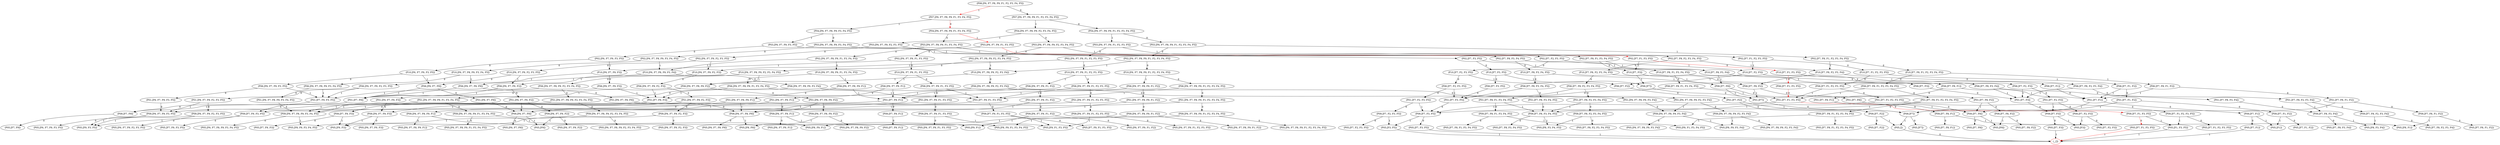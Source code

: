 strict digraph G {
  1 [ label="(P08,[F6, F7, F8, F9, F1, F2, F3, F4, F5])" ];
  2 [ label="(P07,[F6, F7, F8, F9, F1, F3, F4, F5])" ];
  3 [ label="(P04,[F6, F7, F8, F9, F3, F4, F5])" ];
  4 [ label="(P03,[F6, F7, F9, F3, F5])" ];
  5 [ label="(P02,[F7, F3, F5])" ];
  6 [ label="(P10,[F7, F3])" ];
  7 [ label="(P06,[F7])" ];
  8 [ label="(P01,[F7])" ];
  9 [ label="(P09,[F7])" ];
  10 [ label="(P05,[])" ];
  11 [ color="red" label="(_,[])" ];
  12 [ label="(P05,[F7])" ];
  13 [ label="(P06,[F7, F3])" ];
  14 [ label="(P01,[F7, F3])" ];
  15 [ label="(P09,[F7, F3])" ];
  16 [ label="(P05,[F3])" ];
  17 [ label="(P05,[F7, F3])" ];
  18 [ label="(P10,[F7, F3, F5])" ];
  19 [ label="(P06,[F7, F3, F5])" ];
  20 [ label="(P01,[F7, F3, F5])" ];
  21 [ label="(P09,[F7, F3, F5])" ];
  22 [ label="(P05,[F3, F5])" ];
  23 [ label="(P05,[F7, F3, F5])" ];
  24 [ label="(P02,[F6, F7, F9, F3, F5])" ];
  25 [ label="(P10,[F6, F7, F9, F3])" ];
  26 [ label="(P06,[F6, F7, F9])" ];
  27 [ label="(P01,[F7, F9])" ];
  28 [ label="(P09,[F7, F9])" ];
  29 [ label="(P05,[F7, F9])" ];
  30 [ label="(P01,[F6, F7, F9])" ];
  31 [ label="(P09,[F6, F7, F9])" ];
  32 [ label="(P05,[F9])" ];
  33 [ label="(P05,[F6, F7, F9])" ];
  34 [ label="(P06,[F6, F7, F9, F3])" ];
  35 [ label="(P01,[F7, F9, F3])" ];
  36 [ label="(P09,[F7, F9, F3])" ];
  37 [ label="(P05,[F9, F3])" ];
  38 [ label="(P05,[F7, F9, F3])" ];
  39 [ label="(P01,[F6, F7, F9, F3])" ];
  40 [ label="(P09,[F6, F7, F9, F3])" ];
  41 [ label="(P05,[F6, F7, F9, F3])" ];
  42 [ label="(P10,[F6, F7, F9, F3, F5])" ];
  43 [ label="(P06,[F6, F7, F9, F3, F5])" ];
  44 [ label="(P01,[F7, F9, F3, F5])" ];
  45 [ label="(P09,[F7, F9, F3, F5])" ];
  46 [ label="(P05,[F9, F3, F5])" ];
  47 [ label="(P05,[F7, F9, F3, F5])" ];
  48 [ label="(P01,[F6, F7, F9, F3, F5])" ];
  49 [ label="(P09,[F6, F7, F9, F3, F5])" ];
  50 [ label="(P05,[F6, F7, F9, F3, F5])" ];
  51 [ label="(P03,[F6, F7, F8, F9, F3, F4, F5])" ];
  52 [ label="(P02,[F7, F8, F3, F4, F5])" ];
  53 [ label="(P10,[F7, F8, F3, F4])" ];
  54 [ label="(P06,[F7, F8])" ];
  55 [ label="(P01,[F7, F8])" ];
  56 [ label="(P09,[F7, F8])" ];
  57 [ label="(P05,[F8])" ];
  58 [ label="(P05,[F7, F8])" ];
  59 [ label="(P06,[F7, F8, F3, F4])" ];
  60 [ label="(P01,[F7, F8, F3, F4])" ];
  61 [ label="(P09,[F7, F8, F3, F4])" ];
  62 [ label="(P05,[F8, F3, F4])" ];
  63 [ label="(P05,[F7, F8, F3, F4])" ];
  64 [ label="(P10,[F7, F8, F3, F4, F5])" ];
  65 [ label="(P06,[F7, F8, F3, F4, F5])" ];
  66 [ label="(P01,[F7, F8, F3, F4, F5])" ];
  67 [ label="(P09,[F7, F8, F3, F4, F5])" ];
  68 [ label="(P05,[F8, F3, F4, F5])" ];
  69 [ label="(P05,[F7, F8, F3, F4, F5])" ];
  70 [ label="(P02,[F6, F7, F8, F9, F3, F4, F5])" ];
  71 [ label="(P10,[F6, F7, F8, F9, F3, F4])" ];
  72 [ label="(P06,[F6, F7, F8, F9])" ];
  73 [ label="(P01,[F6, F7, F8, F9])" ];
  74 [ label="(P09,[F6, F7, F8, F9])" ];
  75 [ label="(P05,[F8, F9])" ];
  76 [ label="(P05,[F6, F7, F8, F9])" ];
  77 [ label="(P06,[F6, F7, F8, F9, F3, F4])" ];
  78 [ label="(P01,[F6, F7, F8, F9, F3, F4])" ];
  79 [ label="(P09,[F6, F7, F8, F9, F3, F4])" ];
  80 [ label="(P05,[F8, F9, F3, F4])" ];
  81 [ label="(P05,[F6, F7, F8, F9, F3, F4])" ];
  82 [ label="(P10,[F6, F7, F8, F9, F3, F4, F5])" ];
  83 [ label="(P06,[F6, F7, F8, F9, F3, F4, F5])" ];
  84 [ label="(P01,[F6, F7, F8, F9, F3, F4, F5])" ];
  85 [ label="(P09,[F6, F7, F8, F9, F3, F4, F5])" ];
  86 [ label="(P05,[F8, F9, F3, F4, F5])" ];
  87 [ label="(P05,[F6, F7, F8, F9, F3, F4, F5])" ];
  88 [ label="(P04,[F6, F7, F8, F9, F1, F3, F4, F5])" ];
  89 [ label="(P03,[F6, F7, F9, F1, F3, F5])" ];
  90 [ label="(P02,[F7, F1, F3, F5])" ];
  91 [ label="(P10,[F7, F1, F3, F5])" ];
  92 [ label="(P06,[F7, F1])" ];
  93 [ label="(P01,[F7, F1])" ];
  94 [ label="(P09,[F7, F1])" ];
  95 [ label="(P05,[F1])" ];
  96 [ label="(P05,[F7, F1])" ];
  97 [ label="(P06,[F7, F1, F3, F5])" ];
  98 [ label="(P01,[F7, F1, F3, F5])" ];
  99 [ label="(P09,[F7, F1, F3, F5])" ];
  100 [ label="(P05,[F1, F3, F5])" ];
  101 [ label="(P05,[F7, F1, F3, F5])" ];
  102 [ label="(P02,[F6, F7, F9, F1, F3, F5])" ];
  103 [ label="(P10,[F6, F7, F9, F1, F3, F5])" ];
  104 [ label="(P06,[F6, F7, F9, F1])" ];
  105 [ label="(P01,[F7, F9, F1])" ];
  106 [ label="(P09,[F7, F9, F1])" ];
  107 [ label="(P05,[F7, F9, F1])" ];
  108 [ label="(P01,[F6, F7, F9, F1])" ];
  109 [ label="(P09,[F6, F7, F9, F1])" ];
  110 [ label="(P05,[F9, F1])" ];
  111 [ label="(P05,[F6, F7, F9, F1])" ];
  112 [ label="(P06,[F6, F7, F9, F1, F3, F5])" ];
  113 [ label="(P01,[F7, F9, F1, F3, F5])" ];
  114 [ label="(P09,[F7, F9, F1, F3, F5])" ];
  115 [ label="(P05,[F9, F1, F3, F5])" ];
  116 [ label="(P05,[F7, F9, F1, F3, F5])" ];
  117 [ label="(P01,[F6, F7, F9, F1, F3, F5])" ];
  118 [ label="(P09,[F6, F7, F9, F1, F3, F5])" ];
  119 [ label="(P05,[F6, F7, F9, F1, F3, F5])" ];
  120 [ label="(P03,[F6, F7, F8, F9, F1, F3, F4, F5])" ];
  121 [ label="(P02,[F7, F8, F1, F3, F4, F5])" ];
  122 [ label="(P10,[F7, F8, F1, F3, F4, F5])" ];
  123 [ label="(P06,[F7, F8, F1])" ];
  124 [ label="(P01,[F7, F8, F1])" ];
  125 [ label="(P09,[F7, F8, F1])" ];
  126 [ label="(P05,[F8, F1])" ];
  127 [ label="(P05,[F7, F8, F1])" ];
  128 [ label="(P06,[F7, F8, F1, F3, F4, F5])" ];
  129 [ label="(P01,[F7, F8, F1, F3, F4, F5])" ];
  130 [ label="(P09,[F7, F8, F1, F3, F4, F5])" ];
  131 [ label="(P05,[F8, F1, F3, F4, F5])" ];
  132 [ label="(P05,[F7, F8, F1, F3, F4, F5])" ];
  133 [ label="(P02,[F6, F7, F8, F9, F1, F3, F4, F5])" ];
  134 [ label="(P10,[F6, F7, F8, F9, F1, F3, F4, F5])" ];
  135 [ label="(P06,[F6, F7, F8, F9, F1])" ];
  136 [ label="(P01,[F6, F7, F8, F9, F1])" ];
  137 [ label="(P09,[F6, F7, F8, F9, F1])" ];
  138 [ label="(P05,[F8, F9, F1])" ];
  139 [ label="(P05,[F6, F7, F8, F9, F1])" ];
  140 [ label="(P06,[F6, F7, F8, F9, F1, F3, F4, F5])" ];
  141 [ label="(P01,[F6, F7, F8, F9, F1, F3, F4, F5])" ];
  142 [ label="(P09,[F6, F7, F8, F9, F1, F3, F4, F5])" ];
  143 [ label="(P05,[F8, F9, F1, F3, F4, F5])" ];
  144 [ label="(P05,[F6, F7, F8, F9, F1, F3, F4, F5])" ];
  145 [ label="(P07,[F6, F7, F8, F9, F1, F2, F3, F4, F5])" ];
  146 [ label="(P04,[F6, F7, F8, F9, F2, F3, F4, F5])" ];
  147 [ label="(P03,[F6, F7, F9, F2, F3, F5])" ];
  148 [ label="(P02,[F7, F2, F3, F5])" ];
  149 [ label="(P10,[F7, F2, F3])" ];
  150 [ label="(P06,[F7, F2])" ];
  151 [ label="(P01,[F7, F2])" ];
  152 [ label="(P09,[F7, F2])" ];
  153 [ label="(P05,[F7, F2])" ];
  154 [ label="(P06,[F7, F2, F3])" ];
  155 [ label="(P01,[F7, F2, F3])" ];
  156 [ label="(P09,[F7, F2, F3])" ];
  157 [ label="(P05,[F7, F2, F3])" ];
  158 [ label="(P10,[F7, F2, F3, F5])" ];
  159 [ label="(P06,[F7, F2, F3, F5])" ];
  160 [ label="(P01,[F7, F2, F3, F5])" ];
  161 [ label="(P09,[F7, F2, F3, F5])" ];
  162 [ label="(P05,[F7, F2, F3, F5])" ];
  163 [ label="(P02,[F6, F7, F9, F2, F3, F5])" ];
  164 [ label="(P10,[F6, F7, F9, F2, F3])" ];
  165 [ label="(P06,[F6, F7, F9, F2])" ];
  166 [ label="(P01,[F6, F7, F9, F2])" ];
  167 [ label="(P09,[F6, F7, F9, F2])" ];
  168 [ label="(P05,[F6, F7, F9, F2])" ];
  169 [ label="(P06,[F6, F7, F9, F2, F3])" ];
  170 [ label="(P01,[F6, F7, F9, F2, F3])" ];
  171 [ label="(P09,[F6, F7, F9, F2, F3])" ];
  172 [ label="(P05,[F6, F7, F9, F2, F3])" ];
  173 [ label="(P10,[F6, F7, F9, F2, F3, F5])" ];
  174 [ label="(P06,[F6, F7, F9, F2, F3, F5])" ];
  175 [ label="(P01,[F6, F7, F9, F2, F3, F5])" ];
  176 [ label="(P09,[F6, F7, F9, F2, F3, F5])" ];
  177 [ label="(P05,[F6, F7, F9, F2, F3, F5])" ];
  178 [ label="(P03,[F6, F7, F8, F9, F2, F3, F4, F5])" ];
  179 [ label="(P02,[F7, F8, F2, F3, F4, F5])" ];
  180 [ label="(P10,[F7, F8, F2, F3, F4])" ];
  181 [ label="(P06,[F7, F8, F2])" ];
  182 [ label="(P01,[F7, F8, F2])" ];
  183 [ label="(P09,[F7, F8, F2])" ];
  184 [ label="(P05,[F7, F8, F2])" ];
  185 [ label="(P06,[F7, F8, F2, F3, F4])" ];
  186 [ label="(P01,[F7, F8, F2, F3, F4])" ];
  187 [ label="(P09,[F7, F8, F2, F3, F4])" ];
  188 [ label="(P05,[F7, F8, F2, F3, F4])" ];
  189 [ label="(P10,[F7, F8, F2, F3, F4, F5])" ];
  190 [ label="(P06,[F7, F8, F2, F3, F4, F5])" ];
  191 [ label="(P01,[F7, F8, F2, F3, F4, F5])" ];
  192 [ label="(P09,[F7, F8, F2, F3, F4, F5])" ];
  193 [ label="(P05,[F7, F8, F2, F3, F4, F5])" ];
  194 [ label="(P02,[F6, F7, F8, F9, F2, F3, F4, F5])" ];
  195 [ label="(P10,[F6, F7, F8, F9, F2, F3, F4])" ];
  196 [ label="(P06,[F6, F7, F8, F9, F2])" ];
  197 [ label="(P01,[F6, F7, F8, F9, F2])" ];
  198 [ label="(P09,[F6, F7, F8, F9, F2])" ];
  199 [ label="(P05,[F6, F7, F8, F9, F2])" ];
  200 [ label="(P06,[F6, F7, F8, F9, F2, F3, F4])" ];
  201 [ label="(P01,[F6, F7, F8, F9, F2, F3, F4])" ];
  202 [ label="(P09,[F6, F7, F8, F9, F2, F3, F4])" ];
  203 [ label="(P05,[F6, F7, F8, F9, F2, F3, F4])" ];
  204 [ label="(P10,[F6, F7, F8, F9, F2, F3, F4, F5])" ];
  205 [ label="(P06,[F6, F7, F8, F9, F2, F3, F4, F5])" ];
  206 [ label="(P01,[F6, F7, F8, F9, F2, F3, F4, F5])" ];
  207 [ label="(P09,[F6, F7, F8, F9, F2, F3, F4, F5])" ];
  208 [ label="(P05,[F6, F7, F8, F9, F2, F3, F4, F5])" ];
  209 [ label="(P04,[F6, F7, F8, F9, F1, F2, F3, F4, F5])" ];
  210 [ label="(P03,[F6, F7, F9, F1, F2, F3, F5])" ];
  211 [ label="(P02,[F7, F1, F2, F3, F5])" ];
  212 [ label="(P10,[F7, F1, F2, F3, F5])" ];
  213 [ label="(P06,[F7, F1, F2])" ];
  214 [ label="(P01,[F7, F1, F2])" ];
  215 [ label="(P09,[F7, F1, F2])" ];
  216 [ label="(P05,[F7, F1, F2])" ];
  217 [ label="(P06,[F7, F1, F2, F3, F5])" ];
  218 [ label="(P01,[F7, F1, F2, F3, F5])" ];
  219 [ label="(P09,[F7, F1, F2, F3, F5])" ];
  220 [ label="(P05,[F7, F1, F2, F3, F5])" ];
  221 [ label="(P02,[F6, F7, F9, F1, F2, F3, F5])" ];
  222 [ label="(P10,[F6, F7, F9, F1, F2, F3, F5])" ];
  223 [ label="(P06,[F6, F7, F9, F1, F2])" ];
  224 [ label="(P01,[F6, F7, F9, F1, F2])" ];
  225 [ label="(P09,[F6, F7, F9, F1, F2])" ];
  226 [ label="(P05,[F6, F7, F9, F1, F2])" ];
  227 [ label="(P06,[F6, F7, F9, F1, F2, F3, F5])" ];
  228 [ label="(P01,[F6, F7, F9, F1, F2, F3, F5])" ];
  229 [ label="(P09,[F6, F7, F9, F1, F2, F3, F5])" ];
  230 [ label="(P05,[F6, F7, F9, F1, F2, F3, F5])" ];
  231 [ label="(P03,[F6, F7, F8, F9, F1, F2, F3, F4, F5])" ];
  232 [ label="(P02,[F7, F8, F1, F2, F3, F4, F5])" ];
  233 [ label="(P10,[F7, F8, F1, F2, F3, F4, F5])" ];
  234 [ label="(P06,[F7, F8, F1, F2])" ];
  235 [ label="(P01,[F7, F8, F1, F2])" ];
  236 [ label="(P09,[F7, F8, F1, F2])" ];
  237 [ label="(P05,[F7, F8, F1, F2])" ];
  238 [ label="(P06,[F7, F8, F1, F2, F3, F4, F5])" ];
  239 [ label="(P01,[F7, F8, F1, F2, F3, F4, F5])" ];
  240 [ label="(P09,[F7, F8, F1, F2, F3, F4, F5])" ];
  241 [ label="(P05,[F7, F8, F1, F2, F3, F4, F5])" ];
  242 [ label="(P02,[F6, F7, F8, F9, F1, F2, F3, F4, F5])" ];
  243 [ label="(P10,[F6, F7, F8, F9, F1, F2, F3, F4, F5])" ];
  244 [ label="(P06,[F6, F7, F8, F9, F1, F2])" ];
  245 [ label="(P01,[F6, F7, F8, F9, F1, F2])" ];
  246 [ label="(P09,[F6, F7, F8, F9, F1, F2])" ];
  247 [ label="(P05,[F6, F7, F8, F9, F1, F2])" ];
  248 [ label="(P06,[F6, F7, F8, F9, F1, F2, F3, F4, F5])" ];
  249 [ label="(P01,[F6, F7, F8, F9, F1, F2, F3, F4, F5])" ];
  250 [ label="(P09,[F6, F7, F8, F9, F1, F2, F3, F4, F5])" ];
  251 [ label="(P05,[F6, F7, F8, F9, F1, F2, F3, F4, F5])" ];
  10 -> 11 [ label="0" ];
  9 -> 10 [ label="1" ];
  9 -> 12 [ label="0" ];
  8 -> 9 [ label="0" ];
  7 -> 8 [ label="0" ];
  6 -> 7 [ label="1" ];
  15 -> 16 [ label="1" ];
  17 -> 11 [ label="1" ];
  15 -> 17 [ label="0" ];
  14 -> 15 [ label="0" ];
  13 -> 14 [ label="0" ];
  6 -> 13 [ label="0" ];
  5 -> 6 [ label="1" ];
  18 -> 7 [ label="1" ];
  22 -> 11 [ label="1" ];
  21 -> 22 [ label="1" ];
  23 -> 11 [ label="1" ];
  21 -> 23 [ label="0" ];
  20 -> 21 [ label="0" ];
  19 -> 20 [ label="0" ];
  18 -> 19 [ label="0" ];
  5 -> 18 [ label="0" ];
  4 -> 5 [ label="1" ];
  28 -> 29 [ label="0" ];
  27 -> 28 [ label="0" ];
  26 -> 27 [ label="1" ];
  31 -> 32 [ label="1" ];
  31 -> 33 [ label="0" ];
  30 -> 31 [ label="0" ];
  26 -> 30 [ label="0" ];
  25 -> 26 [ label="1" ];
  36 -> 37 [ label="1" ];
  36 -> 38 [ label="0" ];
  35 -> 36 [ label="0" ];
  34 -> 35 [ label="1" ];
  40 -> 37 [ label="1" ];
  40 -> 41 [ label="0" ];
  39 -> 40 [ label="0" ];
  34 -> 39 [ label="0" ];
  25 -> 34 [ label="0" ];
  24 -> 25 [ label="1" ];
  42 -> 26 [ label="1" ];
  45 -> 46 [ label="1" ];
  45 -> 47 [ label="0" ];
  44 -> 45 [ label="0" ];
  43 -> 44 [ label="1" ];
  49 -> 46 [ label="1" ];
  49 -> 50 [ label="0" ];
  48 -> 49 [ label="0" ];
  43 -> 48 [ label="0" ];
  42 -> 43 [ label="0" ];
  24 -> 42 [ label="0" ];
  4 -> 24 [ label="0" ];
  3 -> 4 [ label="1" ];
  54 -> 8 [ label="1" ];
  56 -> 57 [ label="1" ];
  56 -> 58 [ label="0" ];
  55 -> 56 [ label="0" ];
  54 -> 55 [ label="0" ];
  53 -> 54 [ label="1" ];
  59 -> 14 [ label="1" ];
  61 -> 62 [ label="1" ];
  61 -> 63 [ label="0" ];
  60 -> 61 [ label="0" ];
  59 -> 60 [ label="0" ];
  53 -> 59 [ label="0" ];
  52 -> 53 [ label="1" ];
  64 -> 54 [ label="1" ];
  65 -> 20 [ label="1" ];
  67 -> 68 [ label="1" ];
  67 -> 69 [ label="0" ];
  66 -> 67 [ label="0" ];
  65 -> 66 [ label="0" ];
  64 -> 65 [ label="0" ];
  52 -> 64 [ label="0" ];
  51 -> 52 [ label="1" ];
  72 -> 27 [ label="1" ];
  74 -> 75 [ label="1" ];
  74 -> 76 [ label="0" ];
  73 -> 74 [ label="0" ];
  72 -> 73 [ label="0" ];
  71 -> 72 [ label="1" ];
  77 -> 35 [ label="1" ];
  79 -> 80 [ label="1" ];
  79 -> 81 [ label="0" ];
  78 -> 79 [ label="0" ];
  77 -> 78 [ label="0" ];
  71 -> 77 [ label="0" ];
  70 -> 71 [ label="1" ];
  82 -> 72 [ label="1" ];
  83 -> 44 [ label="1" ];
  85 -> 86 [ label="1" ];
  85 -> 87 [ label="0" ];
  84 -> 85 [ label="0" ];
  83 -> 84 [ label="0" ];
  82 -> 83 [ label="0" ];
  70 -> 82 [ label="0" ];
  51 -> 70 [ label="0" ];
  3 -> 51 [ label="0" ];
  2 -> 3 [ label="1" ];
  90 -> 6 [ label="1" ];
  93 -> 9 [ label="1" ];
  94 -> 95 [ label="1" ];
  96 -> 11 [ label="1" ];
  94 -> 96 [ label="0" ];
  93 -> 94 [ label="0" ];
  92 -> 93 [ label="0" ];
  91 -> 92 [ label="1" ];
  98 -> 21 [ label="1" ];
  100 -> 11 [ label="1" ];
  99 -> 100 [ label="1" ];
  101 -> 11 [ color="red" label="1" ];
  99 -> 101 [ color="red" label="0" ];
  98 -> 99 [ color="red" label="0" ];
  97 -> 98 [ color="red" label="0" ];
  91 -> 97 [ color="red" label="0" ];
  90 -> 91 [ color="red" label="0" ];
  89 -> 90 [ color="red" label="1" ];
  102 -> 25 [ label="1" ];
  105 -> 28 [ label="1" ];
  106 -> 107 [ label="0" ];
  105 -> 106 [ label="0" ];
  104 -> 105 [ label="1" ];
  108 -> 31 [ label="1" ];
  109 -> 110 [ label="1" ];
  109 -> 111 [ label="0" ];
  108 -> 109 [ label="0" ];
  104 -> 108 [ label="0" ];
  103 -> 104 [ label="1" ];
  113 -> 45 [ label="1" ];
  114 -> 115 [ label="1" ];
  114 -> 116 [ label="0" ];
  113 -> 114 [ label="0" ];
  112 -> 113 [ label="1" ];
  117 -> 49 [ label="1" ];
  118 -> 115 [ label="1" ];
  118 -> 119 [ label="0" ];
  117 -> 118 [ label="0" ];
  112 -> 117 [ label="0" ];
  103 -> 112 [ label="0" ];
  102 -> 103 [ label="0" ];
  89 -> 102 [ label="0" ];
  88 -> 89 [ color="red" label="1" ];
  121 -> 53 [ label="1" ];
  123 -> 93 [ label="1" ];
  124 -> 56 [ label="1" ];
  125 -> 126 [ label="1" ];
  125 -> 127 [ label="0" ];
  124 -> 125 [ label="0" ];
  123 -> 124 [ label="0" ];
  122 -> 123 [ label="1" ];
  128 -> 98 [ label="1" ];
  129 -> 67 [ label="1" ];
  130 -> 131 [ label="1" ];
  130 -> 132 [ label="0" ];
  129 -> 130 [ label="0" ];
  128 -> 129 [ label="0" ];
  122 -> 128 [ label="0" ];
  121 -> 122 [ label="0" ];
  120 -> 121 [ label="1" ];
  133 -> 71 [ label="1" ];
  135 -> 105 [ label="1" ];
  136 -> 74 [ label="1" ];
  137 -> 138 [ label="1" ];
  137 -> 139 [ label="0" ];
  136 -> 137 [ label="0" ];
  135 -> 136 [ label="0" ];
  134 -> 135 [ label="1" ];
  140 -> 113 [ label="1" ];
  141 -> 85 [ label="1" ];
  142 -> 143 [ label="1" ];
  142 -> 144 [ label="0" ];
  141 -> 142 [ label="0" ];
  140 -> 141 [ label="0" ];
  134 -> 140 [ label="0" ];
  133 -> 134 [ label="0" ];
  120 -> 133 [ label="0" ];
  88 -> 120 [ label="0" ];
  2 -> 88 [ color="red" label="0" ];
  1 -> 2 [ color="red" label="1" ];
  151 -> 9 [ label="1" ];
  152 -> 10 [ label="1" ];
  152 -> 153 [ label="0" ];
  151 -> 152 [ label="0" ];
  150 -> 151 [ label="0" ];
  149 -> 150 [ label="1" ];
  154 -> 14 [ label="1" ];
  155 -> 15 [ label="1" ];
  156 -> 16 [ label="1" ];
  156 -> 157 [ label="0" ];
  155 -> 156 [ label="0" ];
  154 -> 155 [ label="0" ];
  149 -> 154 [ label="0" ];
  148 -> 149 [ label="1" ];
  158 -> 150 [ label="1" ];
  159 -> 20 [ label="1" ];
  160 -> 21 [ label="1" ];
  161 -> 22 [ label="1" ];
  161 -> 162 [ label="0" ];
  160 -> 161 [ label="0" ];
  159 -> 160 [ label="0" ];
  158 -> 159 [ label="0" ];
  148 -> 158 [ label="0" ];
  147 -> 148 [ label="1" ];
  165 -> 27 [ label="1" ];
  166 -> 31 [ label="1" ];
  167 -> 32 [ label="1" ];
  167 -> 168 [ label="0" ];
  166 -> 167 [ label="0" ];
  165 -> 166 [ label="0" ];
  164 -> 165 [ label="1" ];
  169 -> 35 [ label="1" ];
  170 -> 40 [ label="1" ];
  171 -> 37 [ label="1" ];
  171 -> 172 [ label="0" ];
  170 -> 171 [ label="0" ];
  169 -> 170 [ label="0" ];
  164 -> 169 [ label="0" ];
  163 -> 164 [ label="1" ];
  173 -> 165 [ label="1" ];
  174 -> 44 [ label="1" ];
  175 -> 49 [ label="1" ];
  176 -> 46 [ label="1" ];
  176 -> 177 [ label="0" ];
  175 -> 176 [ label="0" ];
  174 -> 175 [ label="0" ];
  173 -> 174 [ label="0" ];
  163 -> 173 [ label="0" ];
  147 -> 163 [ label="0" ];
  146 -> 147 [ label="1" ];
  181 -> 8 [ label="1" ];
  182 -> 56 [ label="1" ];
  183 -> 57 [ label="1" ];
  183 -> 184 [ label="0" ];
  182 -> 183 [ label="0" ];
  181 -> 182 [ label="0" ];
  180 -> 181 [ label="1" ];
  185 -> 14 [ label="1" ];
  186 -> 61 [ label="1" ];
  187 -> 62 [ label="1" ];
  187 -> 188 [ label="0" ];
  186 -> 187 [ label="0" ];
  185 -> 186 [ label="0" ];
  180 -> 185 [ label="0" ];
  179 -> 180 [ label="1" ];
  189 -> 181 [ label="1" ];
  190 -> 20 [ label="1" ];
  191 -> 67 [ label="1" ];
  192 -> 68 [ label="1" ];
  192 -> 193 [ label="0" ];
  191 -> 192 [ label="0" ];
  190 -> 191 [ label="0" ];
  189 -> 190 [ label="0" ];
  179 -> 189 [ label="0" ];
  178 -> 179 [ label="1" ];
  196 -> 27 [ label="1" ];
  197 -> 74 [ label="1" ];
  198 -> 75 [ label="1" ];
  198 -> 199 [ label="0" ];
  197 -> 198 [ label="0" ];
  196 -> 197 [ label="0" ];
  195 -> 196 [ label="1" ];
  200 -> 35 [ label="1" ];
  201 -> 79 [ label="1" ];
  202 -> 80 [ label="1" ];
  202 -> 203 [ label="0" ];
  201 -> 202 [ label="0" ];
  200 -> 201 [ label="0" ];
  195 -> 200 [ label="0" ];
  194 -> 195 [ label="1" ];
  204 -> 196 [ label="1" ];
  205 -> 44 [ label="1" ];
  206 -> 85 [ label="1" ];
  207 -> 86 [ label="1" ];
  207 -> 208 [ label="0" ];
  206 -> 207 [ label="0" ];
  205 -> 206 [ label="0" ];
  204 -> 205 [ label="0" ];
  194 -> 204 [ label="0" ];
  178 -> 194 [ label="0" ];
  146 -> 178 [ label="0" ];
  145 -> 146 [ label="1" ];
  211 -> 149 [ label="1" ];
  213 -> 93 [ label="1" ];
  214 -> 9 [ label="1" ];
  215 -> 95 [ label="1" ];
  215 -> 216 [ label="0" ];
  214 -> 215 [ label="0" ];
  213 -> 214 [ label="0" ];
  212 -> 213 [ label="1" ];
  217 -> 98 [ label="1" ];
  218 -> 21 [ label="1" ];
  219 -> 100 [ label="1" ];
  219 -> 220 [ label="0" ];
  218 -> 219 [ label="0" ];
  217 -> 218 [ label="0" ];
  212 -> 217 [ label="0" ];
  211 -> 212 [ label="0" ];
  210 -> 211 [ label="1" ];
  221 -> 164 [ label="1" ];
  223 -> 105 [ label="1" ];
  224 -> 31 [ label="1" ];
  225 -> 110 [ label="1" ];
  225 -> 226 [ label="0" ];
  224 -> 225 [ label="0" ];
  223 -> 224 [ label="0" ];
  222 -> 223 [ label="1" ];
  227 -> 113 [ label="1" ];
  228 -> 49 [ label="1" ];
  229 -> 115 [ label="1" ];
  229 -> 230 [ label="0" ];
  228 -> 229 [ label="0" ];
  227 -> 228 [ label="0" ];
  222 -> 227 [ label="0" ];
  221 -> 222 [ label="0" ];
  210 -> 221 [ label="0" ];
  209 -> 210 [ label="1" ];
  232 -> 180 [ label="1" ];
  234 -> 93 [ label="1" ];
  235 -> 56 [ label="1" ];
  236 -> 126 [ label="1" ];
  236 -> 237 [ label="0" ];
  235 -> 236 [ label="0" ];
  234 -> 235 [ label="0" ];
  233 -> 234 [ label="1" ];
  238 -> 98 [ label="1" ];
  239 -> 67 [ label="1" ];
  240 -> 131 [ label="1" ];
  240 -> 241 [ label="0" ];
  239 -> 240 [ label="0" ];
  238 -> 239 [ label="0" ];
  233 -> 238 [ label="0" ];
  232 -> 233 [ label="0" ];
  231 -> 232 [ label="1" ];
  242 -> 195 [ label="1" ];
  244 -> 105 [ label="1" ];
  245 -> 74 [ label="1" ];
  246 -> 138 [ label="1" ];
  246 -> 247 [ label="0" ];
  245 -> 246 [ label="0" ];
  244 -> 245 [ label="0" ];
  243 -> 244 [ label="1" ];
  248 -> 113 [ label="1" ];
  249 -> 85 [ label="1" ];
  250 -> 143 [ label="1" ];
  250 -> 251 [ label="0" ];
  249 -> 250 [ label="0" ];
  248 -> 249 [ label="0" ];
  243 -> 248 [ label="0" ];
  242 -> 243 [ label="0" ];
  231 -> 242 [ label="0" ];
  209 -> 231 [ label="0" ];
  145 -> 209 [ label="0" ];
  1 -> 145 [ label="0" ];
}
